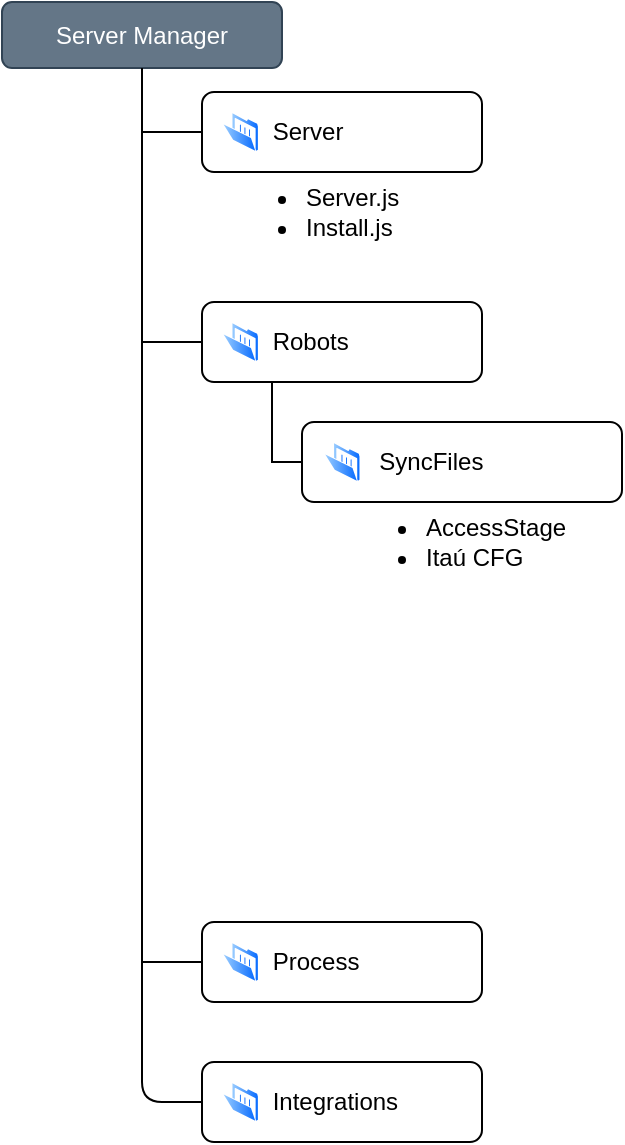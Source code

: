 <mxfile>
    <diagram id="C5RBs43oDa-KdzZeNtuy" name="Page-1">
        <mxGraphModel dx="885" dy="568" grid="1" gridSize="10" guides="1" tooltips="1" connect="1" arrows="1" fold="1" page="1" pageScale="1" pageWidth="827" pageHeight="1169" math="0" shadow="0">
            <root>
                <mxCell id="WIyWlLk6GJQsqaUBKTNV-0"/>
                <mxCell id="WIyWlLk6GJQsqaUBKTNV-1" parent="WIyWlLk6GJQsqaUBKTNV-0"/>
                <mxCell id="WIyWlLk6GJQsqaUBKTNV-3" value="Server Manager" style="rounded=1;whiteSpace=wrap;html=1;fontSize=12;glass=0;strokeWidth=1;shadow=0;fillColor=#647687;fontColor=#ffffff;strokeColor=#314354;" parent="WIyWlLk6GJQsqaUBKTNV-1" vertex="1">
                    <mxGeometry x="70" y="40" width="140" height="33" as="geometry"/>
                </mxCell>
                <mxCell id="8oBH9hO6oE10oKDFgOOH-1" value="&amp;nbsp; &amp;nbsp; &amp;nbsp; &amp;nbsp; &amp;nbsp; Robots" style="rounded=1;whiteSpace=wrap;html=1;fontSize=12;glass=0;strokeWidth=1;shadow=0;fillStyle=solid;align=left;" parent="WIyWlLk6GJQsqaUBKTNV-1" vertex="1">
                    <mxGeometry x="170" y="190" width="140" height="40" as="geometry"/>
                </mxCell>
                <mxCell id="8oBH9hO6oE10oKDFgOOH-2" value="&amp;nbsp; &amp;nbsp; &amp;nbsp; &amp;nbsp; &amp;nbsp; Process" style="rounded=1;whiteSpace=wrap;html=1;fontSize=12;glass=0;strokeWidth=1;shadow=0;fillStyle=solid;align=left;" parent="WIyWlLk6GJQsqaUBKTNV-1" vertex="1">
                    <mxGeometry x="170" y="500" width="140" height="40" as="geometry"/>
                </mxCell>
                <mxCell id="8oBH9hO6oE10oKDFgOOH-5" value="&amp;nbsp; &amp;nbsp; &amp;nbsp; &amp;nbsp; &amp;nbsp; Integrations" style="rounded=1;whiteSpace=wrap;html=1;fontSize=12;glass=0;strokeWidth=1;shadow=0;fillStyle=solid;align=left;" parent="WIyWlLk6GJQsqaUBKTNV-1" vertex="1">
                    <mxGeometry x="170" y="570" width="140" height="40" as="geometry"/>
                </mxCell>
                <mxCell id="8oBH9hO6oE10oKDFgOOH-10" value="" style="group;rotation=90;" parent="WIyWlLk6GJQsqaUBKTNV-1" vertex="1" connectable="0">
                    <mxGeometry x="140" y="490" height="100" as="geometry"/>
                </mxCell>
                <mxCell id="8oBH9hO6oE10oKDFgOOH-7" value="" style="endArrow=none;html=1;rounded=1;entryX=0.5;entryY=1;entryDx=0;entryDy=0;exitX=0;exitY=0.5;exitDx=0;exitDy=0;" parent="8oBH9hO6oE10oKDFgOOH-10" source="8oBH9hO6oE10oKDFgOOH-5" target="WIyWlLk6GJQsqaUBKTNV-3" edge="1">
                    <mxGeometry width="50" height="50" relative="1" as="geometry">
                        <mxPoint y="100" as="sourcePoint"/>
                        <mxPoint x="300" y="80" as="targetPoint"/>
                        <Array as="points">
                            <mxPoint y="100"/>
                        </Array>
                    </mxGeometry>
                </mxCell>
                <mxCell id="8oBH9hO6oE10oKDFgOOH-8" value="" style="endArrow=none;html=1;rounded=0;entryX=0;entryY=0.5;entryDx=0;entryDy=0;" parent="8oBH9hO6oE10oKDFgOOH-10" target="8oBH9hO6oE10oKDFgOOH-2" edge="1">
                    <mxGeometry width="50" height="50" relative="1" as="geometry">
                        <mxPoint y="30" as="sourcePoint"/>
                        <mxPoint x="100" y="170" as="targetPoint"/>
                    </mxGeometry>
                </mxCell>
                <mxCell id="8oBH9hO6oE10oKDFgOOH-9" value="" style="endArrow=none;html=1;rounded=0;entryX=0;entryY=0.5;entryDx=0;entryDy=0;" parent="8oBH9hO6oE10oKDFgOOH-10" target="8oBH9hO6oE10oKDFgOOH-1" edge="1">
                    <mxGeometry width="50" height="50" relative="1" as="geometry">
                        <mxPoint y="-280" as="sourcePoint"/>
                        <mxPoint x="-20" y="-260" as="targetPoint"/>
                    </mxGeometry>
                </mxCell>
                <mxCell id="8oBH9hO6oE10oKDFgOOH-11" value="&amp;nbsp; &amp;nbsp; &amp;nbsp; &amp;nbsp; &amp;nbsp; &amp;nbsp;SyncFiles" style="rounded=1;whiteSpace=wrap;html=1;fontSize=12;glass=0;strokeWidth=1;shadow=0;align=left;" parent="WIyWlLk6GJQsqaUBKTNV-1" vertex="1">
                    <mxGeometry x="220" y="250" width="160" height="40" as="geometry"/>
                </mxCell>
                <mxCell id="8oBH9hO6oE10oKDFgOOH-12" value="" style="endArrow=none;html=1;rounded=0;exitX=0.25;exitY=1;exitDx=0;exitDy=0;entryX=0;entryY=0.5;entryDx=0;entryDy=0;" parent="WIyWlLk6GJQsqaUBKTNV-1" source="8oBH9hO6oE10oKDFgOOH-1" target="8oBH9hO6oE10oKDFgOOH-11" edge="1">
                    <mxGeometry width="50" height="50" relative="1" as="geometry">
                        <mxPoint x="490" y="300" as="sourcePoint"/>
                        <mxPoint x="320" y="300" as="targetPoint"/>
                        <Array as="points">
                            <mxPoint x="205" y="270"/>
                        </Array>
                    </mxGeometry>
                </mxCell>
                <mxCell id="4" value="&amp;nbsp; &amp;nbsp; &amp;nbsp; &amp;nbsp; &amp;nbsp; Server" style="rounded=1;whiteSpace=wrap;html=1;fontSize=12;glass=0;strokeWidth=1;shadow=0;fillStyle=solid;align=left;" vertex="1" parent="WIyWlLk6GJQsqaUBKTNV-1">
                    <mxGeometry x="170" y="85" width="140" height="40" as="geometry"/>
                </mxCell>
                <mxCell id="5" value="" style="endArrow=none;html=1;rounded=0;entryX=0;entryY=0.5;entryDx=0;entryDy=0;" edge="1" target="4" parent="WIyWlLk6GJQsqaUBKTNV-1">
                    <mxGeometry width="50" height="50" relative="1" as="geometry">
                        <mxPoint x="140" y="105" as="sourcePoint"/>
                        <mxPoint x="110" y="5" as="targetPoint"/>
                    </mxGeometry>
                </mxCell>
                <mxCell id="8" value="" style="aspect=fixed;perimeter=ellipsePerimeter;html=1;align=center;shadow=0;dashed=0;spacingTop=3;image;image=img/lib/active_directory/folder_open.svg;" vertex="1" parent="WIyWlLk6GJQsqaUBKTNV-1">
                    <mxGeometry x="180" y="95" width="18.4" height="20" as="geometry"/>
                </mxCell>
                <mxCell id="9" value="" style="aspect=fixed;perimeter=ellipsePerimeter;html=1;align=center;shadow=0;dashed=0;spacingTop=3;image;image=img/lib/active_directory/folder_open.svg;" vertex="1" parent="WIyWlLk6GJQsqaUBKTNV-1">
                    <mxGeometry x="180" y="200" width="18.4" height="20" as="geometry"/>
                </mxCell>
                <mxCell id="10" value="" style="aspect=fixed;perimeter=ellipsePerimeter;html=1;align=center;shadow=0;dashed=0;spacingTop=3;image;image=img/lib/active_directory/folder_open.svg;" vertex="1" parent="WIyWlLk6GJQsqaUBKTNV-1">
                    <mxGeometry x="180" y="510" width="18.4" height="20" as="geometry"/>
                </mxCell>
                <mxCell id="11" value="" style="aspect=fixed;perimeter=ellipsePerimeter;html=1;align=center;shadow=0;dashed=0;spacingTop=3;image;image=img/lib/active_directory/folder_open.svg;" vertex="1" parent="WIyWlLk6GJQsqaUBKTNV-1">
                    <mxGeometry x="230.8" y="260" width="18.4" height="20" as="geometry"/>
                </mxCell>
                <mxCell id="12" value="" style="aspect=fixed;perimeter=ellipsePerimeter;html=1;align=center;shadow=0;dashed=0;spacingTop=3;image;image=img/lib/active_directory/folder_open.svg;" vertex="1" parent="WIyWlLk6GJQsqaUBKTNV-1">
                    <mxGeometry x="180" y="580" width="18.4" height="20" as="geometry"/>
                </mxCell>
                <mxCell id="20" value="&lt;ul&gt;&lt;li&gt;&lt;span style=&quot;background-color: initial;&quot;&gt;Server.js&lt;/span&gt;&lt;br&gt;&lt;/li&gt;&lt;li&gt;Install.js&lt;/li&gt;&lt;/ul&gt;" style="text;strokeColor=none;fillColor=none;html=1;whiteSpace=wrap;verticalAlign=middle;overflow=hidden;fillStyle=solid;" vertex="1" parent="WIyWlLk6GJQsqaUBKTNV-1">
                    <mxGeometry x="180" y="115" width="100" height="60" as="geometry"/>
                </mxCell>
                <mxCell id="21" value="&lt;ul&gt;&lt;li&gt;AccessStage&lt;/li&gt;&lt;li&gt;Itaú CFG&lt;/li&gt;&lt;/ul&gt;" style="text;strokeColor=none;fillColor=none;html=1;whiteSpace=wrap;verticalAlign=middle;overflow=hidden;fillStyle=solid;" vertex="1" parent="WIyWlLk6GJQsqaUBKTNV-1">
                    <mxGeometry x="240" y="280" width="120" height="60" as="geometry"/>
                </mxCell>
            </root>
        </mxGraphModel>
    </diagram>
</mxfile>